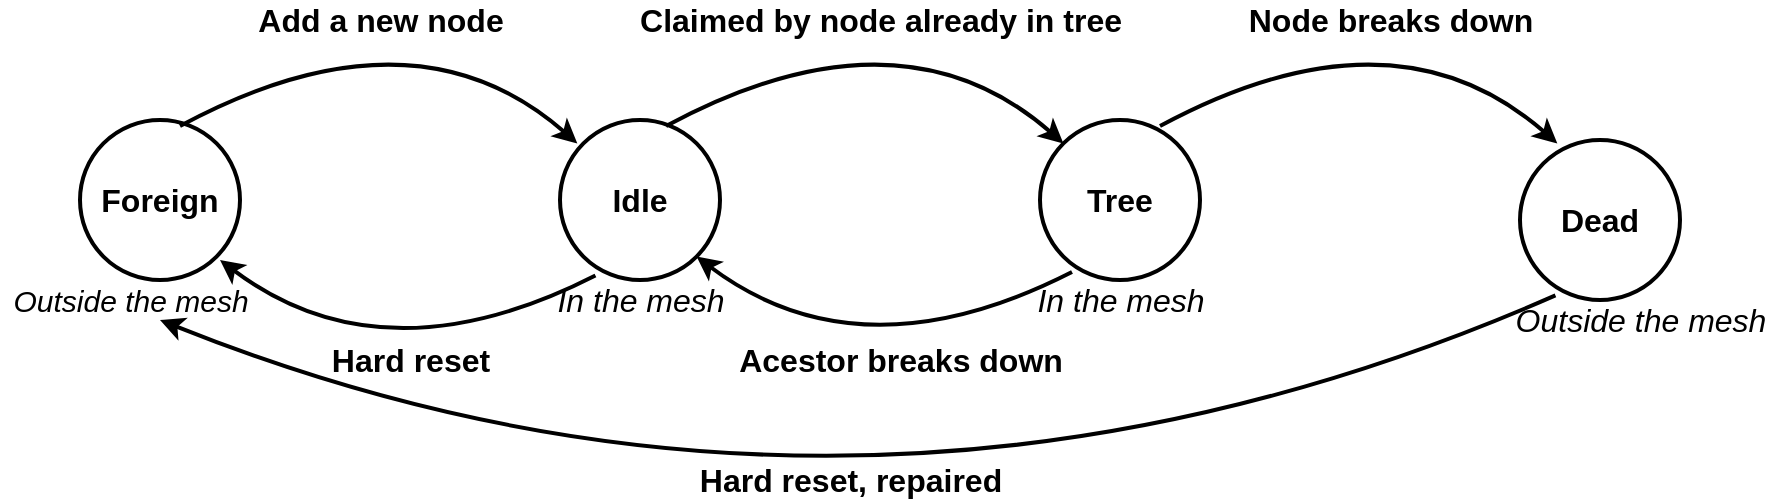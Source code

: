 <mxfile version="16.1.2" type="device"><diagram id="0fDRqEqK82WbyqEFhMNi" name="Page-1"><mxGraphModel dx="1352" dy="878" grid="1" gridSize="10" guides="1" tooltips="1" connect="1" arrows="1" fold="1" page="1" pageScale="1" pageWidth="850" pageHeight="1100" math="0" shadow="0"><root><mxCell id="0"/><mxCell id="1" parent="0"/><mxCell id="vDreQEshIEfOEYT59ob5-1" value="Foreign" style="ellipse;whiteSpace=wrap;html=1;aspect=fixed;strokeWidth=2;fontSize=16;fontStyle=1" vertex="1" parent="1"><mxGeometry x="40" y="350" width="80" height="80" as="geometry"/></mxCell><mxCell id="vDreQEshIEfOEYT59ob5-2" value="Idle" style="ellipse;whiteSpace=wrap;html=1;aspect=fixed;strokeWidth=2;fontSize=16;fontStyle=1" vertex="1" parent="1"><mxGeometry x="280" y="350" width="80" height="80" as="geometry"/></mxCell><mxCell id="vDreQEshIEfOEYT59ob5-3" value="Tree" style="ellipse;whiteSpace=wrap;html=1;aspect=fixed;strokeWidth=2;fontSize=16;fontStyle=1" vertex="1" parent="1"><mxGeometry x="520" y="350" width="80" height="80" as="geometry"/></mxCell><mxCell id="vDreQEshIEfOEYT59ob5-6" value="" style="curved=1;endArrow=classic;html=1;rounded=0;entryX=0;entryY=0;entryDx=0;entryDy=0;strokeWidth=2;exitX=0.663;exitY=0.038;exitDx=0;exitDy=0;exitPerimeter=0;fontSize=16;fontStyle=1" edge="1" parent="1" source="vDreQEshIEfOEYT59ob5-2" target="vDreQEshIEfOEYT59ob5-3"><mxGeometry width="50" height="50" relative="1" as="geometry"><mxPoint x="340" y="340" as="sourcePoint"/><mxPoint x="530" y="320" as="targetPoint"/><Array as="points"><mxPoint x="450" y="290"/></Array></mxGeometry></mxCell><mxCell id="vDreQEshIEfOEYT59ob5-7" value="Add a new node" style="text;html=1;align=center;verticalAlign=middle;resizable=0;points=[];autosize=1;strokeColor=none;fillColor=none;fontSize=16;fontStyle=1" vertex="1" parent="1"><mxGeometry x="120" y="290" width="140" height="20" as="geometry"/></mxCell><mxCell id="vDreQEshIEfOEYT59ob5-8" value="Claimed by node already in tree" style="text;html=1;align=center;verticalAlign=middle;resizable=0;points=[];autosize=1;strokeColor=none;fillColor=none;fontSize=16;fontStyle=1" vertex="1" parent="1"><mxGeometry x="310" y="290" width="260" height="20" as="geometry"/></mxCell><mxCell id="vDreQEshIEfOEYT59ob5-12" value="" style="curved=1;endArrow=classic;html=1;rounded=0;entryX=0;entryY=0;entryDx=0;entryDy=0;strokeWidth=2;exitX=0.663;exitY=0.038;exitDx=0;exitDy=0;exitPerimeter=0;fontSize=16;fontStyle=1" edge="1" parent="1"><mxGeometry width="50" height="50" relative="1" as="geometry"><mxPoint x="90.0" y="353.04" as="sourcePoint"/><mxPoint x="288.676" y="361.716" as="targetPoint"/><Array as="points"><mxPoint x="206.96" y="290"/></Array></mxGeometry></mxCell><mxCell id="vDreQEshIEfOEYT59ob5-13" value="" style="curved=1;endArrow=classic;html=1;rounded=0;strokeWidth=2;exitX=0.2;exitY=0.95;exitDx=0;exitDy=0;exitPerimeter=0;entryX=1;entryY=1;entryDx=0;entryDy=0;fontSize=16;fontStyle=1" edge="1" parent="1" source="vDreQEshIEfOEYT59ob5-3" target="vDreQEshIEfOEYT59ob5-2"><mxGeometry width="50" height="50" relative="1" as="geometry"><mxPoint x="343.04" y="503.04" as="sourcePoint"/><mxPoint x="340" y="420" as="targetPoint"/><Array as="points"><mxPoint x="430" y="480"/></Array></mxGeometry></mxCell><mxCell id="vDreQEshIEfOEYT59ob5-14" value="" style="curved=1;endArrow=classic;html=1;rounded=0;strokeWidth=2;exitX=0.2;exitY=0.95;exitDx=0;exitDy=0;exitPerimeter=0;entryX=1;entryY=1;entryDx=0;entryDy=0;fontSize=16;fontStyle=1" edge="1" parent="1"><mxGeometry width="50" height="50" relative="1" as="geometry"><mxPoint x="297.72" y="427.72" as="sourcePoint"/><mxPoint x="110.004" y="420.004" as="targetPoint"/><Array as="points"><mxPoint x="191.72" y="481.72"/></Array></mxGeometry></mxCell><mxCell id="vDreQEshIEfOEYT59ob5-16" value="Acestor breaks down" style="text;html=1;align=center;verticalAlign=middle;resizable=0;points=[];autosize=1;strokeColor=none;fillColor=none;fontSize=16;fontStyle=1" vertex="1" parent="1"><mxGeometry x="360" y="460" width="180" height="20" as="geometry"/></mxCell><mxCell id="vDreQEshIEfOEYT59ob5-17" value="Hard reset" style="text;html=1;align=center;verticalAlign=middle;resizable=0;points=[];autosize=1;strokeColor=none;fillColor=none;fontSize=16;fontStyle=1" vertex="1" parent="1"><mxGeometry x="160" y="460" width="90" height="20" as="geometry"/></mxCell><mxCell id="vDreQEshIEfOEYT59ob5-20" value="&lt;i style=&quot;font-size: 15px;&quot;&gt;Outside the mesh&lt;/i&gt;" style="text;html=1;align=center;verticalAlign=middle;resizable=0;points=[];autosize=1;strokeColor=none;fillColor=none;fontSize=15;" vertex="1" parent="1"><mxGeometry y="430" width="130" height="20" as="geometry"/></mxCell><mxCell id="vDreQEshIEfOEYT59ob5-21" value="In the mesh" style="text;html=1;align=center;verticalAlign=middle;resizable=0;points=[];autosize=1;strokeColor=none;fillColor=none;fontStyle=2;fontSize=16;" vertex="1" parent="1"><mxGeometry x="270" y="430" width="100" height="20" as="geometry"/></mxCell><mxCell id="vDreQEshIEfOEYT59ob5-22" value="In the mesh" style="text;html=1;align=center;verticalAlign=middle;resizable=0;points=[];autosize=1;strokeColor=none;fillColor=none;fontStyle=2;fontSize=16;" vertex="1" parent="1"><mxGeometry x="510" y="430" width="100" height="20" as="geometry"/></mxCell><mxCell id="vDreQEshIEfOEYT59ob5-23" value="Dead" style="ellipse;whiteSpace=wrap;html=1;aspect=fixed;strokeWidth=2;fontSize=16;fontStyle=1" vertex="1" parent="1"><mxGeometry x="760" y="360" width="80" height="80" as="geometry"/></mxCell><mxCell id="vDreQEshIEfOEYT59ob5-24" value="&lt;i style=&quot;font-size: 16px;&quot;&gt;Outside the mesh&lt;/i&gt;" style="text;html=1;align=center;verticalAlign=middle;resizable=0;points=[];autosize=1;strokeColor=none;fillColor=none;fontSize=16;" vertex="1" parent="1"><mxGeometry x="750" y="440" width="140" height="20" as="geometry"/></mxCell><mxCell id="vDreQEshIEfOEYT59ob5-25" value="" style="curved=1;endArrow=classic;html=1;rounded=0;entryX=0;entryY=0;entryDx=0;entryDy=0;strokeWidth=2;exitX=0.663;exitY=0.038;exitDx=0;exitDy=0;exitPerimeter=0;fontSize=16;fontStyle=1" edge="1" parent="1"><mxGeometry width="50" height="50" relative="1" as="geometry"><mxPoint x="580" y="353.04" as="sourcePoint"/><mxPoint x="778.676" y="361.716" as="targetPoint"/><Array as="points"><mxPoint x="696.96" y="290"/></Array></mxGeometry></mxCell><mxCell id="vDreQEshIEfOEYT59ob5-26" value="Node breaks down" style="text;html=1;align=center;verticalAlign=middle;resizable=0;points=[];autosize=1;strokeColor=none;fillColor=none;fontSize=16;fontStyle=1" vertex="1" parent="1"><mxGeometry x="615" y="290" width="160" height="20" as="geometry"/></mxCell><mxCell id="vDreQEshIEfOEYT59ob5-27" value="" style="curved=1;endArrow=classic;html=1;rounded=0;strokeWidth=2;exitX=0.2;exitY=0.95;exitDx=0;exitDy=0;exitPerimeter=0;fontSize=16;fontStyle=1;" edge="1" parent="1"><mxGeometry width="50" height="50" relative="1" as="geometry"><mxPoint x="777.72" y="437.72" as="sourcePoint"/><mxPoint x="80" y="450" as="targetPoint"/><Array as="points"><mxPoint x="430" y="590"/></Array></mxGeometry></mxCell><mxCell id="vDreQEshIEfOEYT59ob5-29" value="Hard reset, repaired" style="text;html=1;align=center;verticalAlign=middle;resizable=0;points=[];autosize=1;strokeColor=none;fillColor=none;fontSize=16;fontStyle=1" vertex="1" parent="1"><mxGeometry x="340" y="520" width="170" height="20" as="geometry"/></mxCell></root></mxGraphModel></diagram></mxfile>